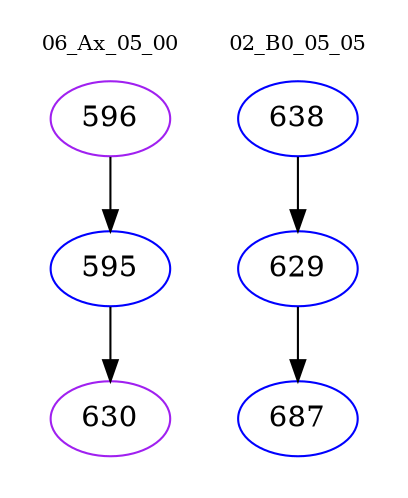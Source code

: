 digraph{
subgraph cluster_0 {
color = white
label = "06_Ax_05_00";
fontsize=10;
T0_596 [label="596", color="purple"]
T0_596 -> T0_595 [color="black"]
T0_595 [label="595", color="blue"]
T0_595 -> T0_630 [color="black"]
T0_630 [label="630", color="purple"]
}
subgraph cluster_1 {
color = white
label = "02_B0_05_05";
fontsize=10;
T1_638 [label="638", color="blue"]
T1_638 -> T1_629 [color="black"]
T1_629 [label="629", color="blue"]
T1_629 -> T1_687 [color="black"]
T1_687 [label="687", color="blue"]
}
}

